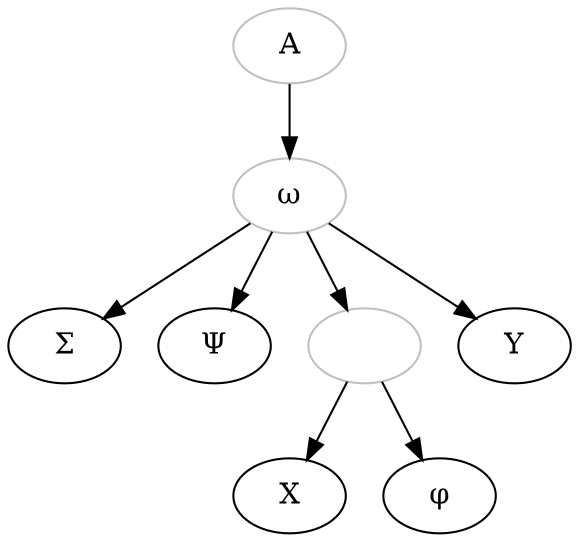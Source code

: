 digraph {
 A ->omega;
 omega->sigma;
 omega->psi;
 omega-> 1;
 1->X;
 1->phi;
 omega->upsilon;



omega[label="ω",color=grey];
A[label="A", color=grey];
sigma[label="Σ"];
psi[label="Ψ"];
X[label="X"];
phi[label="φ"];
upsilon[label="Υ"];
1[label="", color=grey];

}
